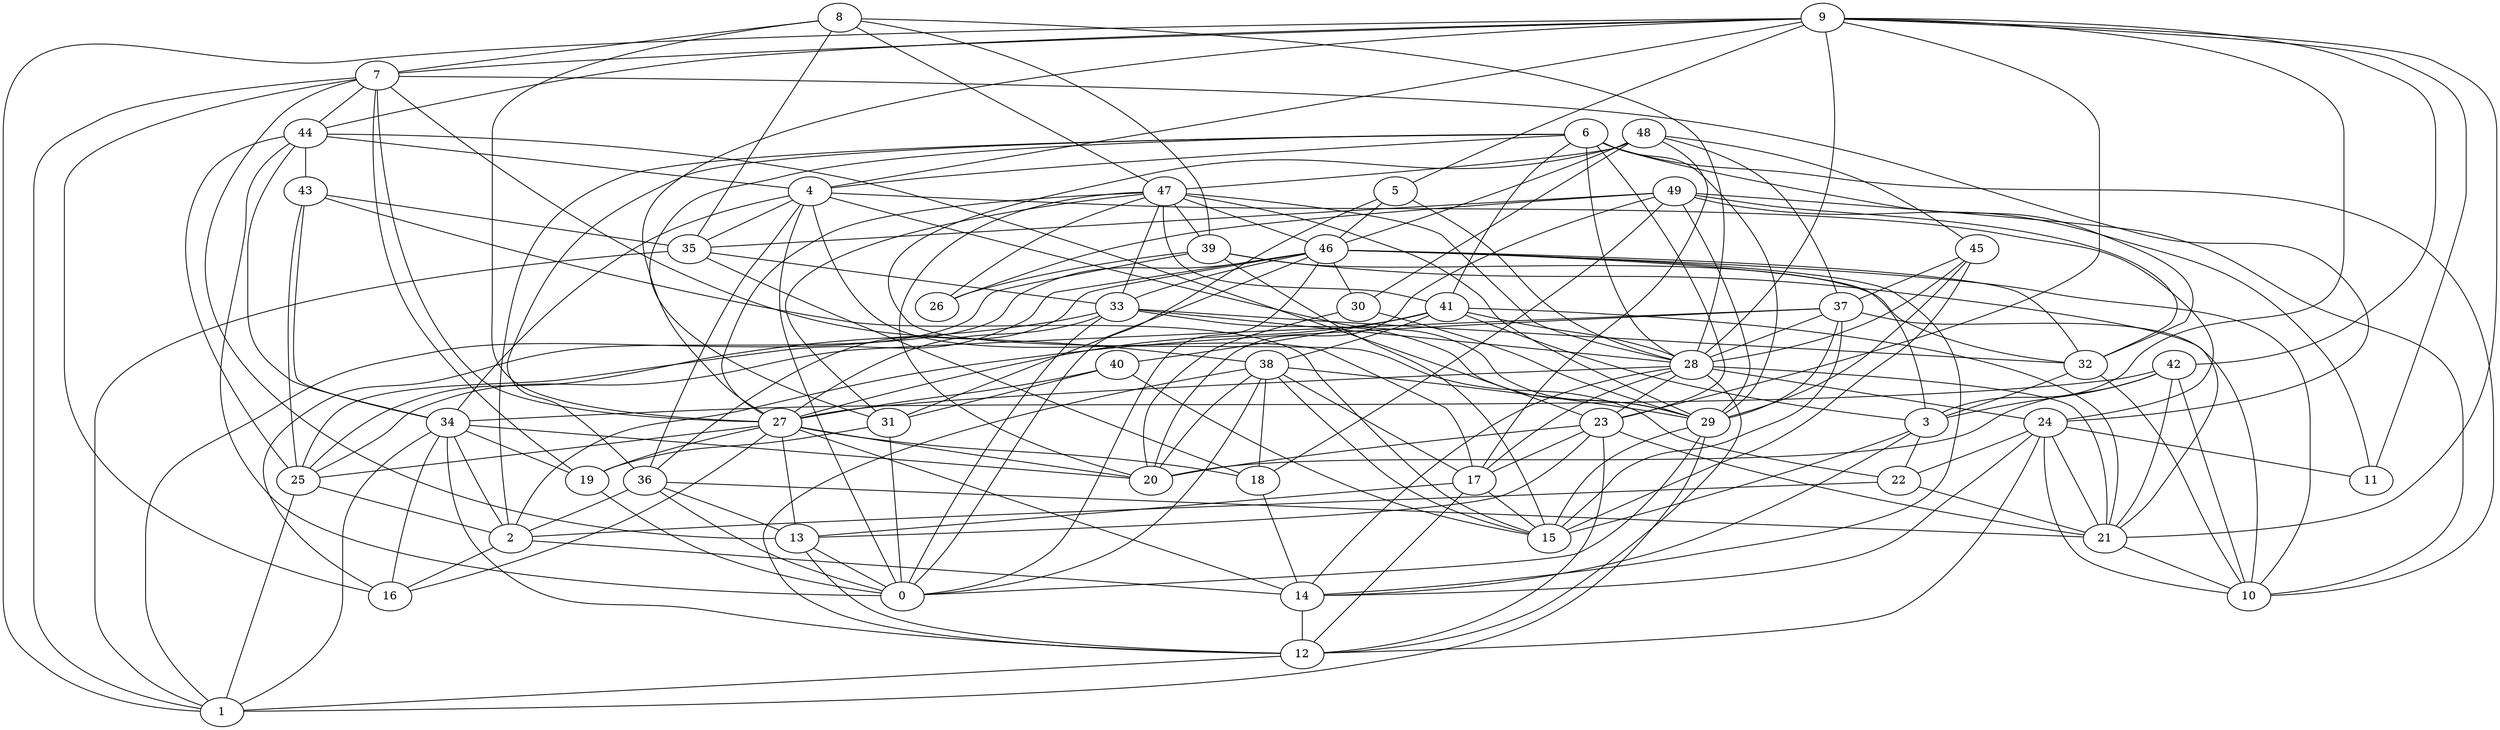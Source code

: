 digraph GG_graph {

subgraph G_graph {
edge [color = black]
"43" -> "15" [dir = none]
"8" -> "27" [dir = none]
"9" -> "44" [dir = none]
"48" -> "37" [dir = none]
"7" -> "27" [dir = none]
"7" -> "24" [dir = none]
"38" -> "20" [dir = none]
"39" -> "1" [dir = none]
"18" -> "14" [dir = none]
"5" -> "28" [dir = none]
"37" -> "10" [dir = none]
"37" -> "25" [dir = none]
"37" -> "28" [dir = none]
"32" -> "3" [dir = none]
"36" -> "21" [dir = none]
"36" -> "2" [dir = none]
"36" -> "13" [dir = none]
"36" -> "0" [dir = none]
"46" -> "14" [dir = none]
"46" -> "36" [dir = none]
"46" -> "32" [dir = none]
"47" -> "26" [dir = none]
"47" -> "29" [dir = none]
"47" -> "31" [dir = none]
"47" -> "28" [dir = none]
"47" -> "46" [dir = none]
"35" -> "33" [dir = none]
"35" -> "1" [dir = none]
"44" -> "34" [dir = none]
"44" -> "0" [dir = none]
"42" -> "3" [dir = none]
"49" -> "11" [dir = none]
"49" -> "20" [dir = none]
"49" -> "35" [dir = none]
"49" -> "18" [dir = none]
"2" -> "16" [dir = none]
"23" -> "21" [dir = none]
"24" -> "22" [dir = none]
"24" -> "14" [dir = none]
"45" -> "15" [dir = none]
"45" -> "29" [dir = none]
"30" -> "29" [dir = none]
"6" -> "2" [dir = none]
"14" -> "12" [dir = none]
"34" -> "19" [dir = none]
"28" -> "17" [dir = none]
"41" -> "40" [dir = none]
"41" -> "21" [dir = none]
"4" -> "24" [dir = none]
"7" -> "19" [dir = none]
"17" -> "13" [dir = none]
"38" -> "18" [dir = none]
"8" -> "7" [dir = none]
"45" -> "28" [dir = none]
"6" -> "29" [dir = none]
"27" -> "20" [dir = none]
"27" -> "13" [dir = none]
"19" -> "0" [dir = none]
"23" -> "20" [dir = none]
"6" -> "31" [dir = none]
"47" -> "20" [dir = none]
"21" -> "10" [dir = none]
"48" -> "46" [dir = none]
"22" -> "21" [dir = none]
"39" -> "32" [dir = none]
"25" -> "2" [dir = none]
"4" -> "29" [dir = none]
"46" -> "16" [dir = none]
"41" -> "27" [dir = none]
"34" -> "2" [dir = none]
"29" -> "1" [dir = none]
"46" -> "30" [dir = none]
"46" -> "25" [dir = none]
"2" -> "14" [dir = none]
"47" -> "33" [dir = none]
"39" -> "21" [dir = none]
"29" -> "15" [dir = none]
"28" -> "23" [dir = none]
"8" -> "35" [dir = none]
"7" -> "38" [dir = none]
"45" -> "37" [dir = none]
"6" -> "36" [dir = none]
"41" -> "38" [dir = none]
"46" -> "33" [dir = none]
"6" -> "4" [dir = none]
"9" -> "21" [dir = none]
"7" -> "13" [dir = none]
"9" -> "11" [dir = none]
"46" -> "3" [dir = none]
"48" -> "22" [dir = none]
"38" -> "17" [dir = none]
"8" -> "39" [dir = none]
"7" -> "44" [dir = none]
"13" -> "0" [dir = none]
"49" -> "32" [dir = none]
"48" -> "45" [dir = none]
"12" -> "1" [dir = none]
"5" -> "0" [dir = none]
"6" -> "41" [dir = none]
"39" -> "15" [dir = none]
"9" -> "5" [dir = none]
"33" -> "29" [dir = none]
"37" -> "15" [dir = none]
"49" -> "29" [dir = none]
"44" -> "43" [dir = none]
"49" -> "26" [dir = none]
"48" -> "47" [dir = none]
"35" -> "18" [dir = none]
"17" -> "15" [dir = none]
"24" -> "21" [dir = none]
"9" -> "23" [dir = none]
"31" -> "0" [dir = none]
"3" -> "14" [dir = none]
"9" -> "1" [dir = none]
"6" -> "32" [dir = none]
"27" -> "14" [dir = none]
"28" -> "21" [dir = none]
"9" -> "3" [dir = none]
"48" -> "17" [dir = none]
"33" -> "25" [dir = none]
"48" -> "30" [dir = none]
"43" -> "35" [dir = none]
"24" -> "11" [dir = none]
"7" -> "16" [dir = none]
"44" -> "25" [dir = none]
"27" -> "18" [dir = none]
"34" -> "16" [dir = none]
"39" -> "26" [dir = none]
"8" -> "47" [dir = none]
"22" -> "2" [dir = none]
"42" -> "21" [dir = none]
"47" -> "27" [dir = none]
"28" -> "14" [dir = none]
"28" -> "12" [dir = none]
"42" -> "10" [dir = none]
"27" -> "19" [dir = none]
"41" -> "28" [dir = none]
"25" -> "1" [dir = none]
"27" -> "25" [dir = none]
"38" -> "15" [dir = none]
"43" -> "34" [dir = none]
"23" -> "12" [dir = none]
"29" -> "0" [dir = none]
"28" -> "27" [dir = none]
"4" -> "34" [dir = none]
"4" -> "0" [dir = none]
"13" -> "12" [dir = none]
"37" -> "29" [dir = none]
"43" -> "25" [dir = none]
"24" -> "12" [dir = none]
"4" -> "17" [dir = none]
"37" -> "2" [dir = none]
"46" -> "10" [dir = none]
"6" -> "23" [dir = none]
"34" -> "12" [dir = none]
"27" -> "16" [dir = none]
"6" -> "28" [dir = none]
"9" -> "27" [dir = none]
"40" -> "15" [dir = none]
"28" -> "24" [dir = none]
"46" -> "31" [dir = none]
"9" -> "42" [dir = none]
"47" -> "41" [dir = none]
"3" -> "15" [dir = none]
"6" -> "10" [dir = none]
"17" -> "12" [dir = none]
"33" -> "28" [dir = none]
"34" -> "20" [dir = none]
"38" -> "29" [dir = none]
"9" -> "28" [dir = none]
"44" -> "4" [dir = none]
"3" -> "22" [dir = none]
"41" -> "3" [dir = none]
"5" -> "46" [dir = none]
"32" -> "10" [dir = none]
"30" -> "20" [dir = none]
"44" -> "23" [dir = none]
"33" -> "27" [dir = none]
"33" -> "32" [dir = none]
"47" -> "39" [dir = none]
"4" -> "35" [dir = none]
"42" -> "20" [dir = none]
"23" -> "13" [dir = none]
"49" -> "10" [dir = none]
"24" -> "10" [dir = none]
"40" -> "27" [dir = none]
"4" -> "36" [dir = none]
"7" -> "1" [dir = none]
"23" -> "17" [dir = none]
"9" -> "4" [dir = none]
"38" -> "12" [dir = none]
"33" -> "0" [dir = none]
"46" -> "0" [dir = none]
"40" -> "31" [dir = none]
"34" -> "1" [dir = none]
"9" -> "7" [dir = none]
"42" -> "34" [dir = none]
"8" -> "28" [dir = none]
"38" -> "0" [dir = none]
"31" -> "19" [dir = none]
}

}
